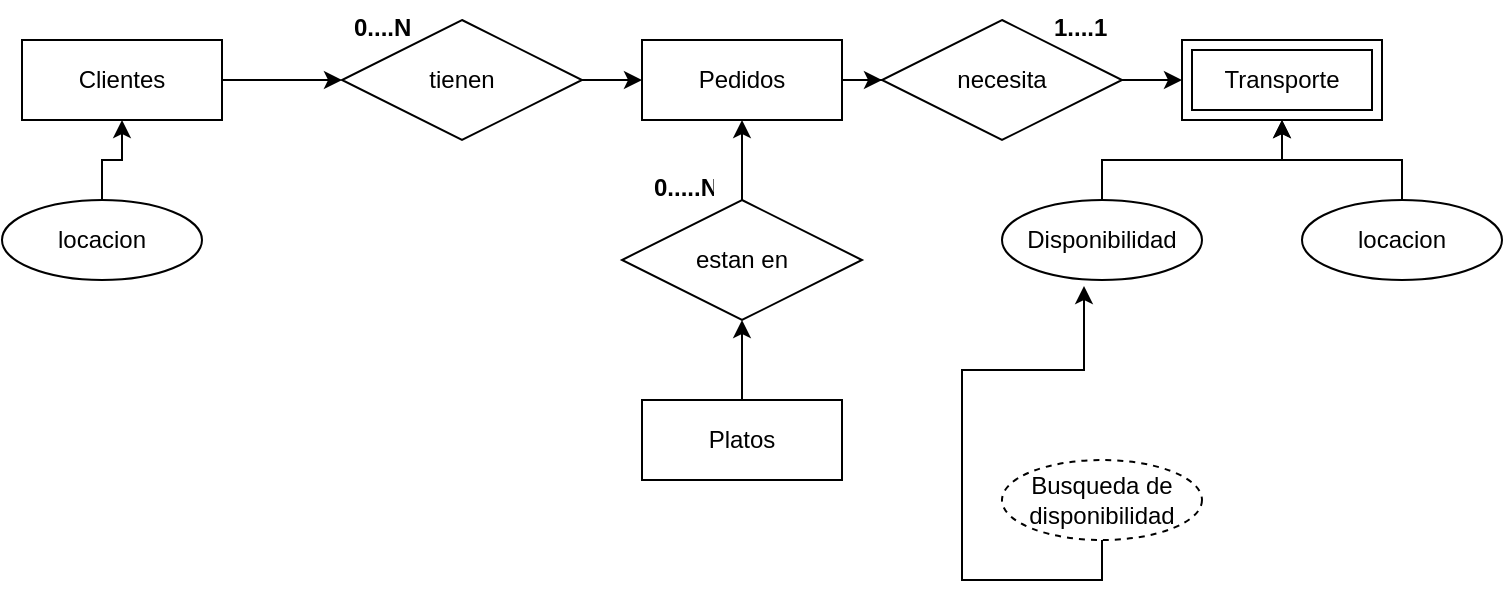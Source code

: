 <mxfile version="24.7.8">
  <diagram id="R2lEEEUBdFMjLlhIrx00" name="Page-1">
    <mxGraphModel dx="1114" dy="566" grid="1" gridSize="10" guides="1" tooltips="1" connect="1" arrows="1" fold="1" page="1" pageScale="1" pageWidth="850" pageHeight="1100" math="0" shadow="0" extFonts="Permanent Marker^https://fonts.googleapis.com/css?family=Permanent+Marker">
      <root>
        <mxCell id="0" />
        <mxCell id="1" parent="0" />
        <mxCell id="fpitfX9aMTvcMxyNjS5X-19" style="edgeStyle=orthogonalEdgeStyle;rounded=0;orthogonalLoop=1;jettySize=auto;html=1;entryX=0;entryY=0.5;entryDx=0;entryDy=0;" parent="1" source="fpitfX9aMTvcMxyNjS5X-2" target="fpitfX9aMTvcMxyNjS5X-18" edge="1">
          <mxGeometry relative="1" as="geometry" />
        </mxCell>
        <mxCell id="fpitfX9aMTvcMxyNjS5X-2" value="Pedidos" style="whiteSpace=wrap;html=1;align=center;" parent="1" vertex="1">
          <mxGeometry x="410" y="80" width="100" height="40" as="geometry" />
        </mxCell>
        <mxCell id="fpitfX9aMTvcMxyNjS5X-9" style="edgeStyle=orthogonalEdgeStyle;rounded=0;orthogonalLoop=1;jettySize=auto;html=1;entryX=0;entryY=0.5;entryDx=0;entryDy=0;" parent="1" source="fpitfX9aMTvcMxyNjS5X-3" target="fpitfX9aMTvcMxyNjS5X-8" edge="1">
          <mxGeometry relative="1" as="geometry" />
        </mxCell>
        <mxCell id="fpitfX9aMTvcMxyNjS5X-3" value="Clientes" style="whiteSpace=wrap;html=1;align=center;" parent="1" vertex="1">
          <mxGeometry x="100" y="80" width="100" height="40" as="geometry" />
        </mxCell>
        <mxCell id="fpitfX9aMTvcMxyNjS5X-12" style="edgeStyle=orthogonalEdgeStyle;rounded=0;orthogonalLoop=1;jettySize=auto;html=1;entryX=0.5;entryY=1;entryDx=0;entryDy=0;" parent="1" source="fpitfX9aMTvcMxyNjS5X-4" target="fpitfX9aMTvcMxyNjS5X-11" edge="1">
          <mxGeometry relative="1" as="geometry" />
        </mxCell>
        <mxCell id="fpitfX9aMTvcMxyNjS5X-4" value="Platos" style="whiteSpace=wrap;html=1;align=center;" parent="1" vertex="1">
          <mxGeometry x="410" y="260" width="100" height="40" as="geometry" />
        </mxCell>
        <mxCell id="fpitfX9aMTvcMxyNjS5X-6" value="Transporte" style="shape=ext;margin=3;double=1;whiteSpace=wrap;html=1;align=center;" parent="1" vertex="1">
          <mxGeometry x="680" y="80" width="100" height="40" as="geometry" />
        </mxCell>
        <mxCell id="fpitfX9aMTvcMxyNjS5X-10" value="" style="edgeStyle=orthogonalEdgeStyle;rounded=0;orthogonalLoop=1;jettySize=auto;html=1;" parent="1" source="fpitfX9aMTvcMxyNjS5X-8" target="fpitfX9aMTvcMxyNjS5X-2" edge="1">
          <mxGeometry relative="1" as="geometry" />
        </mxCell>
        <mxCell id="fpitfX9aMTvcMxyNjS5X-8" value="tienen" style="shape=rhombus;perimeter=rhombusPerimeter;whiteSpace=wrap;html=1;align=center;" parent="1" vertex="1">
          <mxGeometry x="260" y="70" width="120" height="60" as="geometry" />
        </mxCell>
        <mxCell id="fpitfX9aMTvcMxyNjS5X-13" style="edgeStyle=orthogonalEdgeStyle;rounded=0;orthogonalLoop=1;jettySize=auto;html=1;entryX=0.5;entryY=1;entryDx=0;entryDy=0;" parent="1" source="fpitfX9aMTvcMxyNjS5X-11" target="fpitfX9aMTvcMxyNjS5X-2" edge="1">
          <mxGeometry relative="1" as="geometry" />
        </mxCell>
        <mxCell id="fpitfX9aMTvcMxyNjS5X-11" value="estan en" style="shape=rhombus;perimeter=rhombusPerimeter;whiteSpace=wrap;html=1;align=center;" parent="1" vertex="1">
          <mxGeometry x="400" y="160" width="120" height="60" as="geometry" />
        </mxCell>
        <mxCell id="fpitfX9aMTvcMxyNjS5X-14" value="&lt;b&gt;0.....N&lt;/b&gt;" style="text;strokeColor=none;fillColor=none;spacingLeft=4;spacingRight=4;overflow=hidden;rotatable=0;points=[[0,0.5],[1,0.5]];portConstraint=eastwest;fontSize=12;whiteSpace=wrap;html=1;" parent="1" vertex="1">
          <mxGeometry x="410" y="140" width="40" height="30" as="geometry" />
        </mxCell>
        <mxCell id="fpitfX9aMTvcMxyNjS5X-15" value="&lt;b&gt;0....N&lt;/b&gt;" style="text;strokeColor=none;fillColor=none;spacingLeft=4;spacingRight=4;overflow=hidden;rotatable=0;points=[[0,0.5],[1,0.5]];portConstraint=eastwest;fontSize=12;whiteSpace=wrap;html=1;" parent="1" vertex="1">
          <mxGeometry x="260" y="60" width="40" height="30" as="geometry" />
        </mxCell>
        <mxCell id="fpitfX9aMTvcMxyNjS5X-20" value="" style="edgeStyle=orthogonalEdgeStyle;rounded=0;orthogonalLoop=1;jettySize=auto;html=1;" parent="1" source="fpitfX9aMTvcMxyNjS5X-18" target="fpitfX9aMTvcMxyNjS5X-6" edge="1">
          <mxGeometry relative="1" as="geometry" />
        </mxCell>
        <mxCell id="fpitfX9aMTvcMxyNjS5X-18" value="necesita" style="shape=rhombus;perimeter=rhombusPerimeter;whiteSpace=wrap;html=1;align=center;" parent="1" vertex="1">
          <mxGeometry x="530" y="70" width="120" height="60" as="geometry" />
        </mxCell>
        <mxCell id="fpitfX9aMTvcMxyNjS5X-21" value="&lt;b&gt;1....1&lt;/b&gt;" style="text;strokeColor=none;fillColor=none;spacingLeft=4;spacingRight=4;overflow=hidden;rotatable=0;points=[[0,0.5],[1,0.5]];portConstraint=eastwest;fontSize=12;whiteSpace=wrap;html=1;" parent="1" vertex="1">
          <mxGeometry x="610" y="60" width="40" height="30" as="geometry" />
        </mxCell>
        <mxCell id="fpitfX9aMTvcMxyNjS5X-23" value="" style="edgeStyle=orthogonalEdgeStyle;rounded=0;orthogonalLoop=1;jettySize=auto;html=1;" parent="1" source="fpitfX9aMTvcMxyNjS5X-22" target="fpitfX9aMTvcMxyNjS5X-6" edge="1">
          <mxGeometry relative="1" as="geometry" />
        </mxCell>
        <mxCell id="fpitfX9aMTvcMxyNjS5X-22" value="Disponibilidad" style="ellipse;whiteSpace=wrap;html=1;align=center;" parent="1" vertex="1">
          <mxGeometry x="590" y="160" width="100" height="40" as="geometry" />
        </mxCell>
        <mxCell id="fpitfX9aMTvcMxyNjS5X-25" value="" style="edgeStyle=orthogonalEdgeStyle;rounded=0;orthogonalLoop=1;jettySize=auto;html=1;" parent="1" source="fpitfX9aMTvcMxyNjS5X-24" target="fpitfX9aMTvcMxyNjS5X-3" edge="1">
          <mxGeometry relative="1" as="geometry" />
        </mxCell>
        <mxCell id="fpitfX9aMTvcMxyNjS5X-24" value="locacion" style="ellipse;whiteSpace=wrap;html=1;align=center;" parent="1" vertex="1">
          <mxGeometry x="90" y="160" width="100" height="40" as="geometry" />
        </mxCell>
        <mxCell id="fpitfX9aMTvcMxyNjS5X-27" value="" style="edgeStyle=orthogonalEdgeStyle;rounded=0;orthogonalLoop=1;jettySize=auto;html=1;" parent="1" source="fpitfX9aMTvcMxyNjS5X-26" target="fpitfX9aMTvcMxyNjS5X-6" edge="1">
          <mxGeometry relative="1" as="geometry" />
        </mxCell>
        <mxCell id="fpitfX9aMTvcMxyNjS5X-26" value="locacion" style="ellipse;whiteSpace=wrap;html=1;align=center;" parent="1" vertex="1">
          <mxGeometry x="740" y="160" width="100" height="40" as="geometry" />
        </mxCell>
        <mxCell id="fpitfX9aMTvcMxyNjS5X-29" style="edgeStyle=orthogonalEdgeStyle;rounded=0;orthogonalLoop=1;jettySize=auto;html=1;exitX=0.5;exitY=1;exitDx=0;exitDy=0;entryX=0.41;entryY=1.075;entryDx=0;entryDy=0;entryPerimeter=0;" parent="1" source="fpitfX9aMTvcMxyNjS5X-28" target="fpitfX9aMTvcMxyNjS5X-22" edge="1">
          <mxGeometry relative="1" as="geometry">
            <mxPoint x="630" y="270" as="targetPoint" />
          </mxGeometry>
        </mxCell>
        <mxCell id="fpitfX9aMTvcMxyNjS5X-28" value="Busqueda de disponibilidad" style="ellipse;whiteSpace=wrap;html=1;align=center;dashed=1;" parent="1" vertex="1">
          <mxGeometry x="590" y="290" width="100" height="40" as="geometry" />
        </mxCell>
      </root>
    </mxGraphModel>
  </diagram>
</mxfile>
